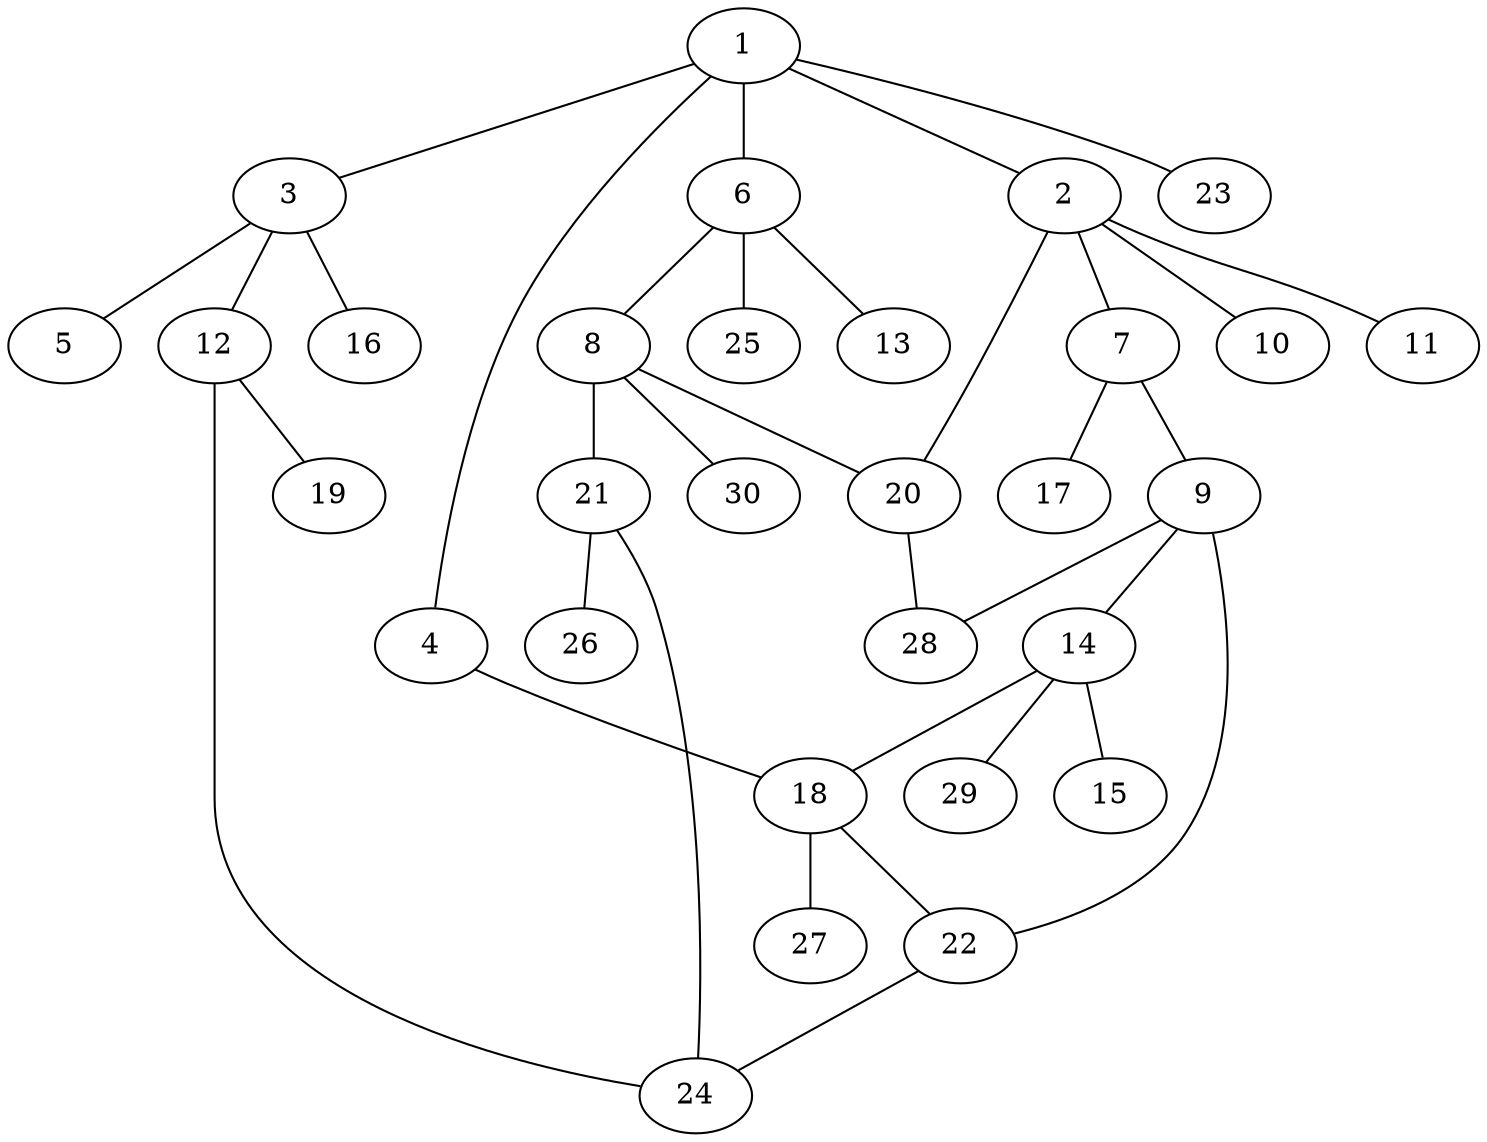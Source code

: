 graph graphname {1--2
1--3
1--4
1--6
1--23
2--7
2--10
2--11
2--20
3--5
3--12
3--16
4--18
6--8
6--13
6--25
7--9
7--17
8--20
8--21
8--30
9--14
9--22
9--28
12--19
12--24
14--15
14--18
14--29
18--22
18--27
20--28
21--24
21--26
22--24
}